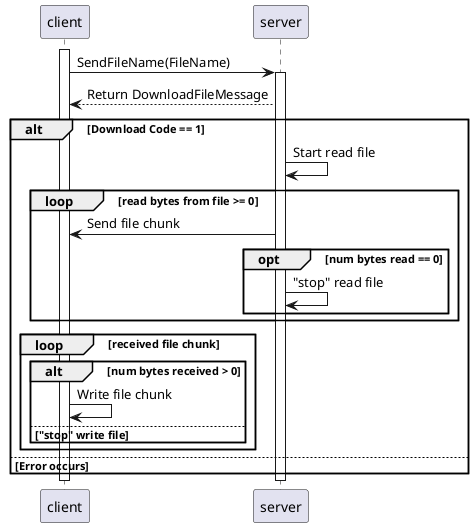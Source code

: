 @startuml
activate client
client -> server: SendFileName(FileName)
activate server

server --> client: Return DownloadFileMessage

alt Download Code == 1
  
  server -> server: Start read file

  loop read bytes from file >= 0

    server -> client: Send file chunk
    
    opt num bytes read == 0
      
      server -> server: "stop" read file

    end
  
  end

  loop received file chunk

    alt num bytes received > 0

      client -> client: Write file chunk
    
    else "stop" write file

    end

  end

else Error occurs

end

deactivate client
deactivate server

@enduml
